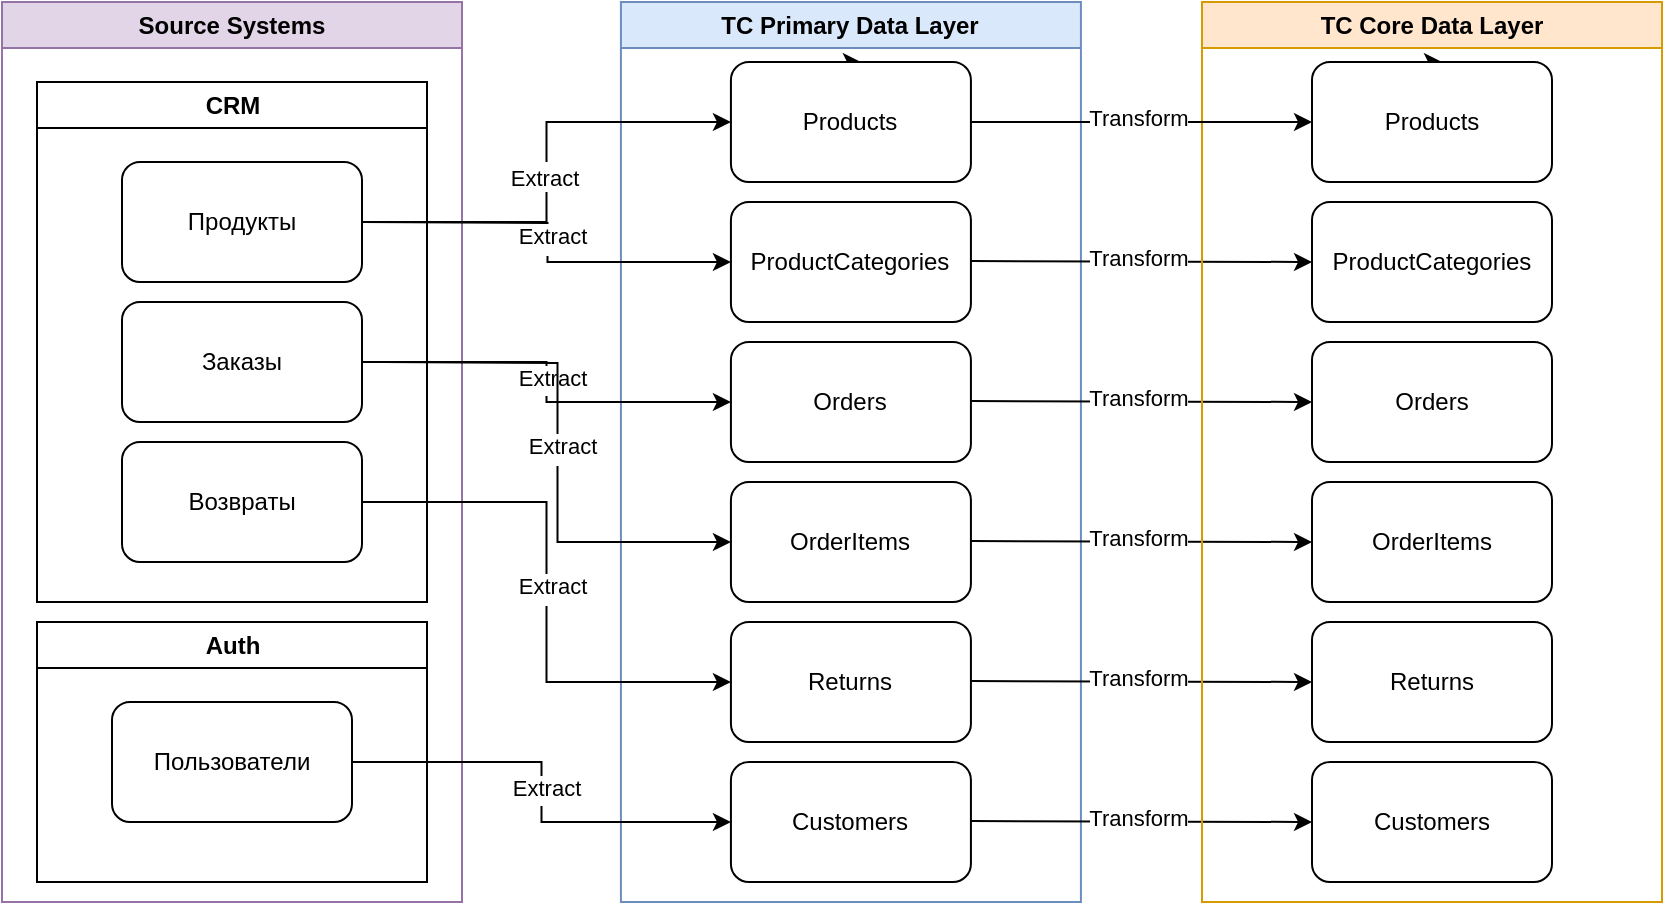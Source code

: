 <mxfile version="27.1.6">
  <diagram name="Страница — 1" id="IJaZjBYfuuowqkLu1wL7">
    <mxGraphModel dx="1042" dy="570" grid="1" gridSize="10" guides="1" tooltips="1" connect="1" arrows="1" fold="1" page="1" pageScale="1" pageWidth="1100" pageHeight="850" math="0" shadow="0">
      <root>
        <mxCell id="0" />
        <mxCell id="1" parent="0" />
        <mxCell id="HoOeOvsZ0vhtHLq7tIih-2" value="Source Systems" style="swimlane;whiteSpace=wrap;html=1;fillColor=#e1d5e7;strokeColor=#9673a6;" parent="1" vertex="1">
          <mxGeometry x="70" y="60" width="230" height="450" as="geometry" />
        </mxCell>
        <mxCell id="HoOeOvsZ0vhtHLq7tIih-3" value="CRM" style="swimlane;whiteSpace=wrap;html=1;" parent="HoOeOvsZ0vhtHLq7tIih-2" vertex="1">
          <mxGeometry x="17.5" y="40" width="195" height="260" as="geometry" />
        </mxCell>
        <mxCell id="HoOeOvsZ0vhtHLq7tIih-8" value="Продукты" style="rounded=1;whiteSpace=wrap;html=1;" parent="HoOeOvsZ0vhtHLq7tIih-3" vertex="1">
          <mxGeometry x="42.5" y="40" width="120" height="60" as="geometry" />
        </mxCell>
        <mxCell id="HoOeOvsZ0vhtHLq7tIih-7" value="Заказы" style="rounded=1;whiteSpace=wrap;html=1;" parent="HoOeOvsZ0vhtHLq7tIih-3" vertex="1">
          <mxGeometry x="42.5" y="110" width="120" height="60" as="geometry" />
        </mxCell>
        <mxCell id="HoOeOvsZ0vhtHLq7tIih-9" value="Возвраты" style="rounded=1;whiteSpace=wrap;html=1;" parent="HoOeOvsZ0vhtHLq7tIih-3" vertex="1">
          <mxGeometry x="42.5" y="180" width="120" height="60" as="geometry" />
        </mxCell>
        <mxCell id="HoOeOvsZ0vhtHLq7tIih-4" value="Auth" style="swimlane;whiteSpace=wrap;html=1;" parent="HoOeOvsZ0vhtHLq7tIih-2" vertex="1">
          <mxGeometry x="17.5" y="310" width="195" height="130" as="geometry" />
        </mxCell>
        <mxCell id="HoOeOvsZ0vhtHLq7tIih-6" value="Пользователи" style="rounded=1;whiteSpace=wrap;html=1;" parent="HoOeOvsZ0vhtHLq7tIih-4" vertex="1">
          <mxGeometry x="37.5" y="40" width="120" height="60" as="geometry" />
        </mxCell>
        <mxCell id="HoOeOvsZ0vhtHLq7tIih-10" value="TC Primary Data Layer" style="swimlane;whiteSpace=wrap;html=1;fillColor=#dae8fc;strokeColor=#6c8ebf;" parent="1" vertex="1">
          <mxGeometry x="379.46" y="60" width="230" height="450" as="geometry" />
        </mxCell>
        <mxCell id="HoOeOvsZ0vhtHLq7tIih-20" style="edgeStyle=orthogonalEdgeStyle;rounded=0;orthogonalLoop=1;jettySize=auto;html=1;exitX=0.5;exitY=0;exitDx=0;exitDy=0;" parent="HoOeOvsZ0vhtHLq7tIih-10" source="HoOeOvsZ0vhtHLq7tIih-17" edge="1">
          <mxGeometry relative="1" as="geometry">
            <mxPoint x="120" y="30" as="targetPoint" />
          </mxGeometry>
        </mxCell>
        <mxCell id="HoOeOvsZ0vhtHLq7tIih-17" value="Products" style="rounded=1;whiteSpace=wrap;html=1;" parent="HoOeOvsZ0vhtHLq7tIih-10" vertex="1">
          <mxGeometry x="55" y="30" width="120" height="60" as="geometry" />
        </mxCell>
        <mxCell id="HoOeOvsZ0vhtHLq7tIih-18" value="ProductCategories" style="rounded=1;whiteSpace=wrap;html=1;" parent="HoOeOvsZ0vhtHLq7tIih-10" vertex="1">
          <mxGeometry x="55" y="100" width="120" height="60" as="geometry" />
        </mxCell>
        <mxCell id="HoOeOvsZ0vhtHLq7tIih-19" value="Orders" style="rounded=1;whiteSpace=wrap;html=1;" parent="HoOeOvsZ0vhtHLq7tIih-10" vertex="1">
          <mxGeometry x="55" y="170" width="120" height="60" as="geometry" />
        </mxCell>
        <mxCell id="HoOeOvsZ0vhtHLq7tIih-21" value="OrderItems" style="rounded=1;whiteSpace=wrap;html=1;" parent="HoOeOvsZ0vhtHLq7tIih-10" vertex="1">
          <mxGeometry x="55" y="240" width="120" height="60" as="geometry" />
        </mxCell>
        <mxCell id="HoOeOvsZ0vhtHLq7tIih-22" value="Returns" style="rounded=1;whiteSpace=wrap;html=1;" parent="HoOeOvsZ0vhtHLq7tIih-10" vertex="1">
          <mxGeometry x="55" y="310" width="120" height="60" as="geometry" />
        </mxCell>
        <mxCell id="HoOeOvsZ0vhtHLq7tIih-23" value="Customers" style="rounded=1;whiteSpace=wrap;html=1;" parent="HoOeOvsZ0vhtHLq7tIih-10" vertex="1">
          <mxGeometry x="55" y="380" width="120" height="60" as="geometry" />
        </mxCell>
        <mxCell id="KqWB9GO6In5p6AZ9aVwb-30" value="" style="endArrow=classic;html=1;rounded=0;entryX=0;entryY=0.5;entryDx=0;entryDy=0;edgeStyle=orthogonalEdgeStyle;exitX=1;exitY=0.5;exitDx=0;exitDy=0;" edge="1" parent="HoOeOvsZ0vhtHLq7tIih-10" target="KqWB9GO6In5p6AZ9aVwb-22">
          <mxGeometry relative="1" as="geometry">
            <mxPoint x="175.0" y="129.5" as="sourcePoint" />
            <mxPoint x="326.0" y="129.5" as="targetPoint" />
          </mxGeometry>
        </mxCell>
        <mxCell id="KqWB9GO6In5p6AZ9aVwb-31" value="Label" style="edgeLabel;resizable=0;html=1;;align=center;verticalAlign=middle;" connectable="0" vertex="1" parent="KqWB9GO6In5p6AZ9aVwb-30">
          <mxGeometry relative="1" as="geometry" />
        </mxCell>
        <mxCell id="KqWB9GO6In5p6AZ9aVwb-32" value="Transform" style="edgeLabel;html=1;align=center;verticalAlign=middle;resizable=0;points=[];" vertex="1" connectable="0" parent="KqWB9GO6In5p6AZ9aVwb-30">
          <mxGeometry x="-0.023" y="2" relative="1" as="geometry">
            <mxPoint as="offset" />
          </mxGeometry>
        </mxCell>
        <mxCell id="KqWB9GO6In5p6AZ9aVwb-34" value="" style="endArrow=classic;html=1;rounded=0;entryX=0;entryY=0.5;entryDx=0;entryDy=0;edgeStyle=orthogonalEdgeStyle;exitX=1;exitY=0.5;exitDx=0;exitDy=0;" edge="1" parent="HoOeOvsZ0vhtHLq7tIih-10" target="KqWB9GO6In5p6AZ9aVwb-23">
          <mxGeometry relative="1" as="geometry">
            <mxPoint x="175.0" y="199.5" as="sourcePoint" />
            <mxPoint x="326.0" y="199.5" as="targetPoint" />
          </mxGeometry>
        </mxCell>
        <mxCell id="KqWB9GO6In5p6AZ9aVwb-35" value="Label" style="edgeLabel;resizable=0;html=1;;align=center;verticalAlign=middle;" connectable="0" vertex="1" parent="KqWB9GO6In5p6AZ9aVwb-34">
          <mxGeometry relative="1" as="geometry" />
        </mxCell>
        <mxCell id="KqWB9GO6In5p6AZ9aVwb-36" value="Transform" style="edgeLabel;html=1;align=center;verticalAlign=middle;resizable=0;points=[];" vertex="1" connectable="0" parent="KqWB9GO6In5p6AZ9aVwb-34">
          <mxGeometry x="-0.023" y="2" relative="1" as="geometry">
            <mxPoint as="offset" />
          </mxGeometry>
        </mxCell>
        <mxCell id="KqWB9GO6In5p6AZ9aVwb-37" value="" style="endArrow=classic;html=1;rounded=0;entryX=0;entryY=0.5;entryDx=0;entryDy=0;edgeStyle=orthogonalEdgeStyle;exitX=1;exitY=0.5;exitDx=0;exitDy=0;" edge="1" parent="HoOeOvsZ0vhtHLq7tIih-10" target="KqWB9GO6In5p6AZ9aVwb-24">
          <mxGeometry relative="1" as="geometry">
            <mxPoint x="175.0" y="269.5" as="sourcePoint" />
            <mxPoint x="326.0" y="269.5" as="targetPoint" />
          </mxGeometry>
        </mxCell>
        <mxCell id="KqWB9GO6In5p6AZ9aVwb-38" value="Label" style="edgeLabel;resizable=0;html=1;;align=center;verticalAlign=middle;" connectable="0" vertex="1" parent="KqWB9GO6In5p6AZ9aVwb-37">
          <mxGeometry relative="1" as="geometry" />
        </mxCell>
        <mxCell id="KqWB9GO6In5p6AZ9aVwb-39" value="Transform" style="edgeLabel;html=1;align=center;verticalAlign=middle;resizable=0;points=[];" vertex="1" connectable="0" parent="KqWB9GO6In5p6AZ9aVwb-37">
          <mxGeometry x="-0.023" y="2" relative="1" as="geometry">
            <mxPoint as="offset" />
          </mxGeometry>
        </mxCell>
        <mxCell id="KqWB9GO6In5p6AZ9aVwb-40" value="" style="endArrow=classic;html=1;rounded=0;entryX=0;entryY=0.5;entryDx=0;entryDy=0;edgeStyle=orthogonalEdgeStyle;exitX=1;exitY=0.5;exitDx=0;exitDy=0;" edge="1" parent="HoOeOvsZ0vhtHLq7tIih-10" target="KqWB9GO6In5p6AZ9aVwb-25">
          <mxGeometry relative="1" as="geometry">
            <mxPoint x="175.0" y="339.5" as="sourcePoint" />
            <mxPoint x="326.0" y="339.5" as="targetPoint" />
          </mxGeometry>
        </mxCell>
        <mxCell id="KqWB9GO6In5p6AZ9aVwb-41" value="Label" style="edgeLabel;resizable=0;html=1;;align=center;verticalAlign=middle;" connectable="0" vertex="1" parent="KqWB9GO6In5p6AZ9aVwb-40">
          <mxGeometry relative="1" as="geometry" />
        </mxCell>
        <mxCell id="KqWB9GO6In5p6AZ9aVwb-42" value="Transform" style="edgeLabel;html=1;align=center;verticalAlign=middle;resizable=0;points=[];" vertex="1" connectable="0" parent="KqWB9GO6In5p6AZ9aVwb-40">
          <mxGeometry x="-0.023" y="2" relative="1" as="geometry">
            <mxPoint as="offset" />
          </mxGeometry>
        </mxCell>
        <mxCell id="KqWB9GO6In5p6AZ9aVwb-43" value="" style="endArrow=classic;html=1;rounded=0;entryX=0;entryY=0.5;entryDx=0;entryDy=0;edgeStyle=orthogonalEdgeStyle;exitX=1;exitY=0.5;exitDx=0;exitDy=0;" edge="1" parent="HoOeOvsZ0vhtHLq7tIih-10" target="KqWB9GO6In5p6AZ9aVwb-26">
          <mxGeometry relative="1" as="geometry">
            <mxPoint x="175.0" y="409.5" as="sourcePoint" />
            <mxPoint x="326.0" y="409.5" as="targetPoint" />
          </mxGeometry>
        </mxCell>
        <mxCell id="KqWB9GO6In5p6AZ9aVwb-44" value="Label" style="edgeLabel;resizable=0;html=1;;align=center;verticalAlign=middle;" connectable="0" vertex="1" parent="KqWB9GO6In5p6AZ9aVwb-43">
          <mxGeometry relative="1" as="geometry" />
        </mxCell>
        <mxCell id="KqWB9GO6In5p6AZ9aVwb-45" value="Transform" style="edgeLabel;html=1;align=center;verticalAlign=middle;resizable=0;points=[];" vertex="1" connectable="0" parent="KqWB9GO6In5p6AZ9aVwb-43">
          <mxGeometry x="-0.023" y="2" relative="1" as="geometry">
            <mxPoint as="offset" />
          </mxGeometry>
        </mxCell>
        <mxCell id="KqWB9GO6In5p6AZ9aVwb-1" value="" style="endArrow=classic;html=1;rounded=0;exitX=1;exitY=0.5;exitDx=0;exitDy=0;entryX=0;entryY=0.5;entryDx=0;entryDy=0;edgeStyle=orthogonalEdgeStyle;" edge="1" parent="1" source="HoOeOvsZ0vhtHLq7tIih-8" target="HoOeOvsZ0vhtHLq7tIih-17">
          <mxGeometry relative="1" as="geometry">
            <mxPoint x="480" y="300" as="sourcePoint" />
            <mxPoint x="580" y="300" as="targetPoint" />
          </mxGeometry>
        </mxCell>
        <mxCell id="KqWB9GO6In5p6AZ9aVwb-2" value="Label" style="edgeLabel;resizable=0;html=1;;align=center;verticalAlign=middle;" connectable="0" vertex="1" parent="KqWB9GO6In5p6AZ9aVwb-1">
          <mxGeometry relative="1" as="geometry" />
        </mxCell>
        <mxCell id="KqWB9GO6In5p6AZ9aVwb-3" value="Extract" style="edgeLabel;html=1;align=center;verticalAlign=middle;resizable=0;points=[];" vertex="1" connectable="0" parent="KqWB9GO6In5p6AZ9aVwb-1">
          <mxGeometry x="-0.023" y="2" relative="1" as="geometry">
            <mxPoint as="offset" />
          </mxGeometry>
        </mxCell>
        <mxCell id="KqWB9GO6In5p6AZ9aVwb-4" value="" style="endArrow=classic;html=1;rounded=0;exitX=1;exitY=0.5;exitDx=0;exitDy=0;entryX=0;entryY=0.5;entryDx=0;entryDy=0;edgeStyle=orthogonalEdgeStyle;" edge="1" parent="1" target="HoOeOvsZ0vhtHLq7tIih-18">
          <mxGeometry relative="1" as="geometry">
            <mxPoint x="250" y="170" as="sourcePoint" />
            <mxPoint x="434" y="120" as="targetPoint" />
          </mxGeometry>
        </mxCell>
        <mxCell id="KqWB9GO6In5p6AZ9aVwb-5" value="Label" style="edgeLabel;resizable=0;html=1;;align=center;verticalAlign=middle;" connectable="0" vertex="1" parent="KqWB9GO6In5p6AZ9aVwb-4">
          <mxGeometry relative="1" as="geometry" />
        </mxCell>
        <mxCell id="KqWB9GO6In5p6AZ9aVwb-6" value="Extract" style="edgeLabel;html=1;align=center;verticalAlign=middle;resizable=0;points=[];" vertex="1" connectable="0" parent="KqWB9GO6In5p6AZ9aVwb-4">
          <mxGeometry x="-0.023" y="2" relative="1" as="geometry">
            <mxPoint as="offset" />
          </mxGeometry>
        </mxCell>
        <mxCell id="KqWB9GO6In5p6AZ9aVwb-7" value="" style="endArrow=classic;html=1;rounded=0;exitX=1;exitY=0.5;exitDx=0;exitDy=0;entryX=0;entryY=0.5;entryDx=0;entryDy=0;edgeStyle=orthogonalEdgeStyle;" edge="1" parent="1" source="HoOeOvsZ0vhtHLq7tIih-7" target="HoOeOvsZ0vhtHLq7tIih-19">
          <mxGeometry relative="1" as="geometry">
            <mxPoint x="340" y="260" as="sourcePoint" />
            <mxPoint x="524" y="280" as="targetPoint" />
          </mxGeometry>
        </mxCell>
        <mxCell id="KqWB9GO6In5p6AZ9aVwb-8" value="Label" style="edgeLabel;resizable=0;html=1;;align=center;verticalAlign=middle;" connectable="0" vertex="1" parent="KqWB9GO6In5p6AZ9aVwb-7">
          <mxGeometry relative="1" as="geometry" />
        </mxCell>
        <mxCell id="KqWB9GO6In5p6AZ9aVwb-9" value="Extract" style="edgeLabel;html=1;align=center;verticalAlign=middle;resizable=0;points=[];" vertex="1" connectable="0" parent="KqWB9GO6In5p6AZ9aVwb-7">
          <mxGeometry x="-0.023" y="2" relative="1" as="geometry">
            <mxPoint as="offset" />
          </mxGeometry>
        </mxCell>
        <mxCell id="KqWB9GO6In5p6AZ9aVwb-10" value="" style="endArrow=classic;html=1;rounded=0;entryX=0;entryY=0.5;entryDx=0;entryDy=0;edgeStyle=orthogonalEdgeStyle;" edge="1" parent="1" target="HoOeOvsZ0vhtHLq7tIih-21">
          <mxGeometry relative="1" as="geometry">
            <mxPoint x="260" y="240" as="sourcePoint" />
            <mxPoint x="524" y="300" as="targetPoint" />
          </mxGeometry>
        </mxCell>
        <mxCell id="KqWB9GO6In5p6AZ9aVwb-11" value="Label" style="edgeLabel;resizable=0;html=1;;align=center;verticalAlign=middle;" connectable="0" vertex="1" parent="KqWB9GO6In5p6AZ9aVwb-10">
          <mxGeometry relative="1" as="geometry" />
        </mxCell>
        <mxCell id="KqWB9GO6In5p6AZ9aVwb-12" value="Extract" style="edgeLabel;html=1;align=center;verticalAlign=middle;resizable=0;points=[];" vertex="1" connectable="0" parent="KqWB9GO6In5p6AZ9aVwb-10">
          <mxGeometry x="-0.023" y="2" relative="1" as="geometry">
            <mxPoint as="offset" />
          </mxGeometry>
        </mxCell>
        <mxCell id="KqWB9GO6In5p6AZ9aVwb-13" value="" style="endArrow=classic;html=1;rounded=0;entryX=0;entryY=0.5;entryDx=0;entryDy=0;edgeStyle=orthogonalEdgeStyle;exitX=1;exitY=0.5;exitDx=0;exitDy=0;" edge="1" parent="1" source="HoOeOvsZ0vhtHLq7tIih-9" target="HoOeOvsZ0vhtHLq7tIih-22">
          <mxGeometry relative="1" as="geometry">
            <mxPoint x="320" y="360" as="sourcePoint" />
            <mxPoint x="494" y="450" as="targetPoint" />
          </mxGeometry>
        </mxCell>
        <mxCell id="KqWB9GO6In5p6AZ9aVwb-14" value="Label" style="edgeLabel;resizable=0;html=1;;align=center;verticalAlign=middle;" connectable="0" vertex="1" parent="KqWB9GO6In5p6AZ9aVwb-13">
          <mxGeometry relative="1" as="geometry" />
        </mxCell>
        <mxCell id="KqWB9GO6In5p6AZ9aVwb-15" value="Extract" style="edgeLabel;html=1;align=center;verticalAlign=middle;resizable=0;points=[];" vertex="1" connectable="0" parent="KqWB9GO6In5p6AZ9aVwb-13">
          <mxGeometry x="-0.023" y="2" relative="1" as="geometry">
            <mxPoint as="offset" />
          </mxGeometry>
        </mxCell>
        <mxCell id="KqWB9GO6In5p6AZ9aVwb-16" value="" style="endArrow=classic;html=1;rounded=0;entryX=0;entryY=0.5;entryDx=0;entryDy=0;edgeStyle=orthogonalEdgeStyle;exitX=1;exitY=0.5;exitDx=0;exitDy=0;" edge="1" parent="1" source="HoOeOvsZ0vhtHLq7tIih-6" target="HoOeOvsZ0vhtHLq7tIih-23">
          <mxGeometry relative="1" as="geometry">
            <mxPoint x="340" y="460" as="sourcePoint" />
            <mxPoint x="524" y="550" as="targetPoint" />
          </mxGeometry>
        </mxCell>
        <mxCell id="KqWB9GO6In5p6AZ9aVwb-17" value="Label" style="edgeLabel;resizable=0;html=1;;align=center;verticalAlign=middle;" connectable="0" vertex="1" parent="KqWB9GO6In5p6AZ9aVwb-16">
          <mxGeometry relative="1" as="geometry" />
        </mxCell>
        <mxCell id="KqWB9GO6In5p6AZ9aVwb-18" value="Extract" style="edgeLabel;html=1;align=center;verticalAlign=middle;resizable=0;points=[];" vertex="1" connectable="0" parent="KqWB9GO6In5p6AZ9aVwb-16">
          <mxGeometry x="-0.023" y="2" relative="1" as="geometry">
            <mxPoint as="offset" />
          </mxGeometry>
        </mxCell>
        <mxCell id="KqWB9GO6In5p6AZ9aVwb-19" value="TC Core Data Layer" style="swimlane;whiteSpace=wrap;html=1;fillColor=#ffe6cc;strokeColor=#d79b00;" vertex="1" parent="1">
          <mxGeometry x="670" y="60" width="230" height="450" as="geometry" />
        </mxCell>
        <mxCell id="KqWB9GO6In5p6AZ9aVwb-20" style="edgeStyle=orthogonalEdgeStyle;rounded=0;orthogonalLoop=1;jettySize=auto;html=1;exitX=0.5;exitY=0;exitDx=0;exitDy=0;" edge="1" parent="KqWB9GO6In5p6AZ9aVwb-19" source="KqWB9GO6In5p6AZ9aVwb-21">
          <mxGeometry relative="1" as="geometry">
            <mxPoint x="120" y="30" as="targetPoint" />
          </mxGeometry>
        </mxCell>
        <mxCell id="KqWB9GO6In5p6AZ9aVwb-21" value="Products" style="rounded=1;whiteSpace=wrap;html=1;" vertex="1" parent="KqWB9GO6In5p6AZ9aVwb-19">
          <mxGeometry x="55" y="30" width="120" height="60" as="geometry" />
        </mxCell>
        <mxCell id="KqWB9GO6In5p6AZ9aVwb-22" value="ProductCategories" style="rounded=1;whiteSpace=wrap;html=1;" vertex="1" parent="KqWB9GO6In5p6AZ9aVwb-19">
          <mxGeometry x="55" y="100" width="120" height="60" as="geometry" />
        </mxCell>
        <mxCell id="KqWB9GO6In5p6AZ9aVwb-23" value="Orders" style="rounded=1;whiteSpace=wrap;html=1;" vertex="1" parent="KqWB9GO6In5p6AZ9aVwb-19">
          <mxGeometry x="55" y="170" width="120" height="60" as="geometry" />
        </mxCell>
        <mxCell id="KqWB9GO6In5p6AZ9aVwb-24" value="OrderItems" style="rounded=1;whiteSpace=wrap;html=1;" vertex="1" parent="KqWB9GO6In5p6AZ9aVwb-19">
          <mxGeometry x="55" y="240" width="120" height="60" as="geometry" />
        </mxCell>
        <mxCell id="KqWB9GO6In5p6AZ9aVwb-25" value="Returns" style="rounded=1;whiteSpace=wrap;html=1;" vertex="1" parent="KqWB9GO6In5p6AZ9aVwb-19">
          <mxGeometry x="55" y="310" width="120" height="60" as="geometry" />
        </mxCell>
        <mxCell id="KqWB9GO6In5p6AZ9aVwb-26" value="Customers" style="rounded=1;whiteSpace=wrap;html=1;" vertex="1" parent="KqWB9GO6In5p6AZ9aVwb-19">
          <mxGeometry x="55" y="380" width="120" height="60" as="geometry" />
        </mxCell>
        <mxCell id="KqWB9GO6In5p6AZ9aVwb-27" value="" style="endArrow=classic;html=1;rounded=0;entryX=0;entryY=0.5;entryDx=0;entryDy=0;edgeStyle=orthogonalEdgeStyle;exitX=1;exitY=0.5;exitDx=0;exitDy=0;" edge="1" parent="1" source="HoOeOvsZ0vhtHLq7tIih-17" target="KqWB9GO6In5p6AZ9aVwb-21">
          <mxGeometry relative="1" as="geometry">
            <mxPoint x="560" y="120" as="sourcePoint" />
            <mxPoint x="734" y="70" as="targetPoint" />
          </mxGeometry>
        </mxCell>
        <mxCell id="KqWB9GO6In5p6AZ9aVwb-28" value="Label" style="edgeLabel;resizable=0;html=1;;align=center;verticalAlign=middle;" connectable="0" vertex="1" parent="KqWB9GO6In5p6AZ9aVwb-27">
          <mxGeometry relative="1" as="geometry" />
        </mxCell>
        <mxCell id="KqWB9GO6In5p6AZ9aVwb-29" value="Transform" style="edgeLabel;html=1;align=center;verticalAlign=middle;resizable=0;points=[];" vertex="1" connectable="0" parent="KqWB9GO6In5p6AZ9aVwb-27">
          <mxGeometry x="-0.023" y="2" relative="1" as="geometry">
            <mxPoint as="offset" />
          </mxGeometry>
        </mxCell>
      </root>
    </mxGraphModel>
  </diagram>
</mxfile>
